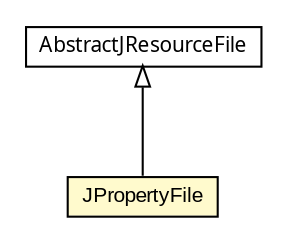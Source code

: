 #!/usr/local/bin/dot
#
# Class diagram 
# Generated by UMLGraph version 5.1 (http://www.umlgraph.org/)
#

digraph G {
	edge [fontname="arial",fontsize=10,labelfontname="arial",labelfontsize=10];
	node [fontname="arial",fontsize=10,shape=plaintext];
	nodesep=0.25;
	ranksep=0.5;
	// com.helger.jcodemodel.AbstractJResourceFile
	c14191 [label=<<table title="com.helger.jcodemodel.AbstractJResourceFile" border="0" cellborder="1" cellspacing="0" cellpadding="2" port="p" href="../AbstractJResourceFile.html">
		<tr><td><table border="0" cellspacing="0" cellpadding="1">
<tr><td align="center" balign="center"><font face="ariali"> AbstractJResourceFile </font></td></tr>
		</table></td></tr>
		</table>>, fontname="arial", fontcolor="black", fontsize=10.0];
	// com.helger.jcodemodel.fmt.JPropertyFile
	c14208 [label=<<table title="com.helger.jcodemodel.fmt.JPropertyFile" border="0" cellborder="1" cellspacing="0" cellpadding="2" port="p" bgcolor="lemonChiffon" href="./JPropertyFile.html">
		<tr><td><table border="0" cellspacing="0" cellpadding="1">
<tr><td align="center" balign="center"> JPropertyFile </td></tr>
		</table></td></tr>
		</table>>, fontname="arial", fontcolor="black", fontsize=10.0];
	//com.helger.jcodemodel.fmt.JPropertyFile extends com.helger.jcodemodel.AbstractJResourceFile
	c14191:p -> c14208:p [dir=back,arrowtail=empty];
}


